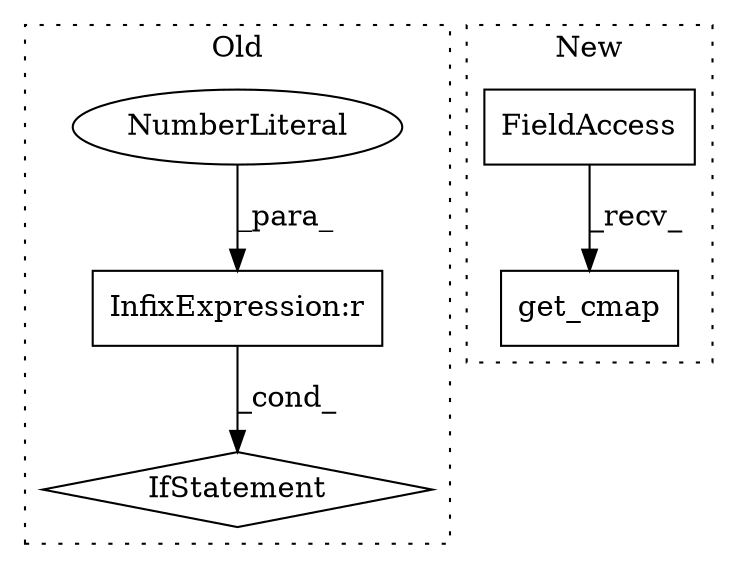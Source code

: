 digraph G {
subgraph cluster0 {
1 [label="IfStatement" a="25" s="21347,21359" l="4,2" shape="diamond"];
4 [label="InfixExpression:r" a="27" s="21354" l="4" shape="box"];
5 [label="NumberLiteral" a="34" s="21358" l="1" shape="ellipse"];
label = "Old";
style="dotted";
}
subgraph cluster1 {
2 [label="get_cmap" a="32" s="324,351" l="9,1" shape="box"];
3 [label="FieldAccess" a="22" s="306" l="10" shape="box"];
label = "New";
style="dotted";
}
3 -> 2 [label="_recv_"];
4 -> 1 [label="_cond_"];
5 -> 4 [label="_para_"];
}